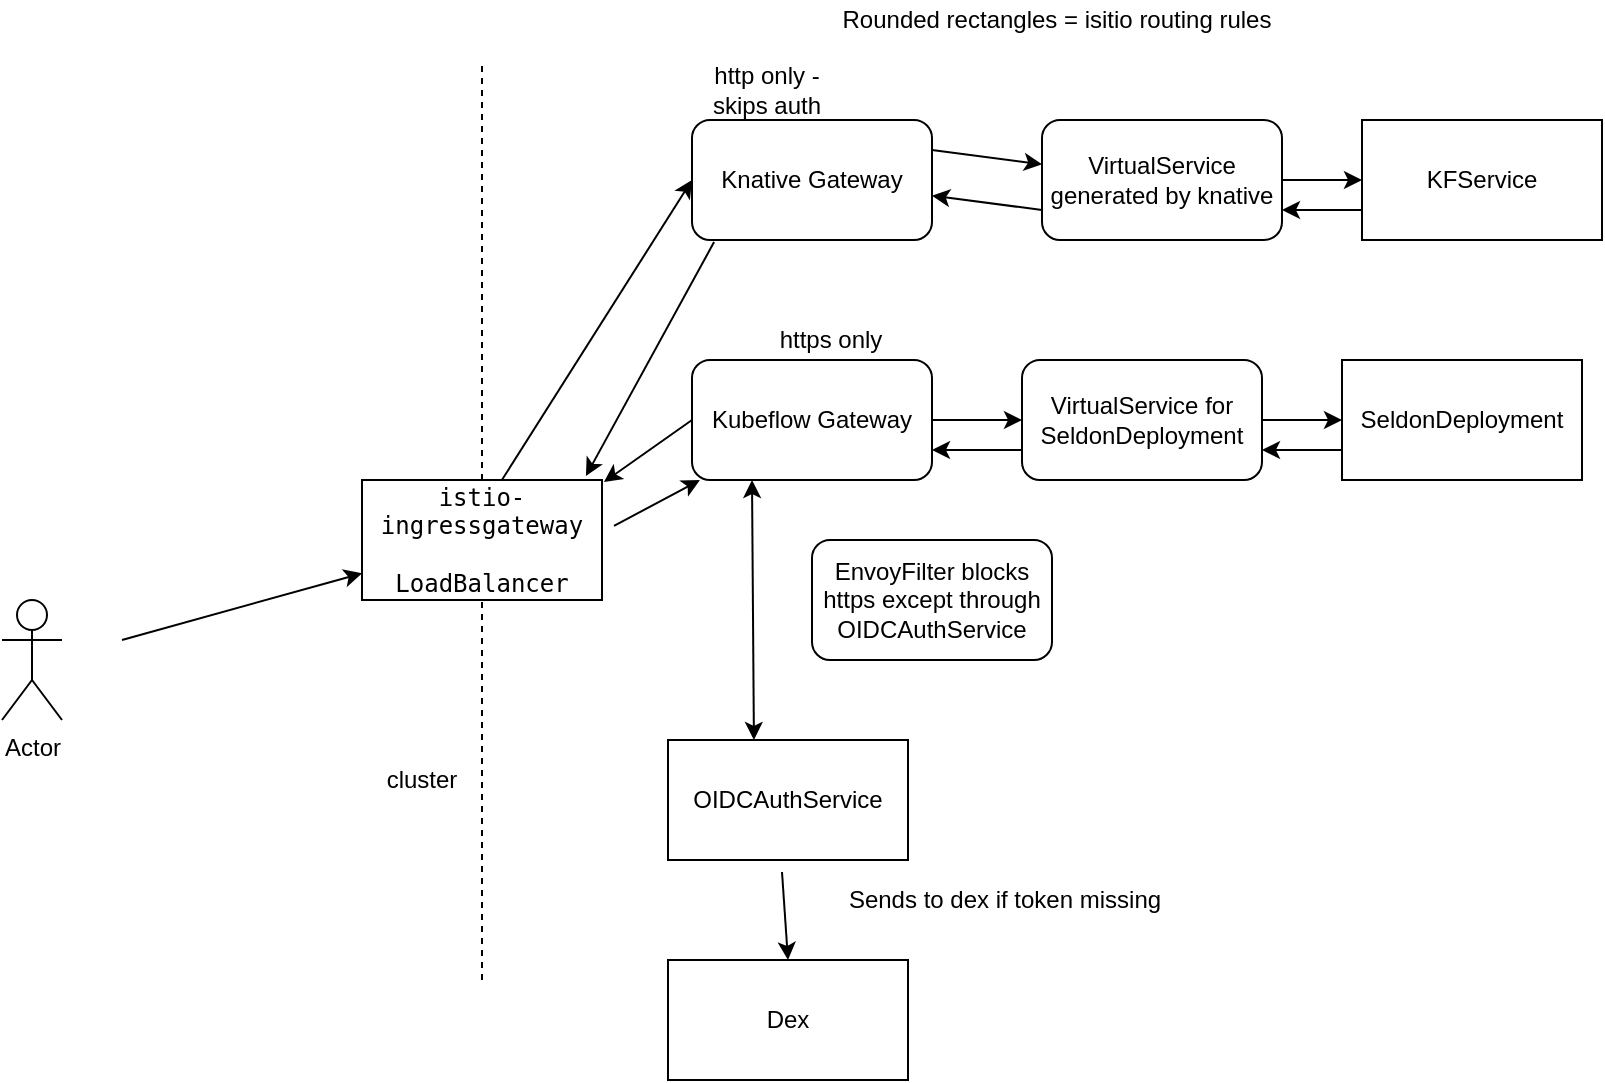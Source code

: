 <mxfile version="11.3.1" type="github" pages="1"><diagram id="OI4nqgoWG-v5oteYRDYx" name="Page-1"><mxGraphModel dx="1890" dy="701" grid="1" gridSize="10" guides="1" tooltips="1" connect="1" arrows="1" fold="1" page="1" pageScale="1" pageWidth="827" pageHeight="1169" math="0" shadow="0"><root><mxCell id="0"/><mxCell id="1" parent="0"/><mxCell id="VStFsKHCJBiPKA8dSZbI-1" value="Actor" style="shape=umlActor;verticalLabelPosition=bottom;labelBackgroundColor=#ffffff;verticalAlign=top;html=1;outlineConnect=0;" parent="1" vertex="1"><mxGeometry x="70" y="300" width="30" height="60" as="geometry"/></mxCell><mxCell id="VStFsKHCJBiPKA8dSZbI-2" value="" style="endArrow=classic;html=1;" parent="1" target="VStFsKHCJBiPKA8dSZbI-3" edge="1"><mxGeometry width="50" height="50" relative="1" as="geometry"><mxPoint x="130" y="320" as="sourcePoint"/><mxPoint x="120" y="400" as="targetPoint"/></mxGeometry></mxCell><mxCell id="VStFsKHCJBiPKA8dSZbI-3" value="&lt;span style=&quot;font-family: monospace&quot;&gt;&lt;span style=&quot;background-color: rgb(255 , 255 , 255)&quot;&gt;istio-ingressgateway&lt;br&gt;&lt;/span&gt;&lt;br&gt;LoadBalancer&lt;br&gt;&lt;/span&gt;" style="rounded=0;whiteSpace=wrap;html=1;" parent="1" vertex="1"><mxGeometry x="250" y="240" width="120" height="60" as="geometry"/></mxCell><mxCell id="VStFsKHCJBiPKA8dSZbI-4" value="" style="endArrow=none;dashed=1;html=1;" parent="1" target="VStFsKHCJBiPKA8dSZbI-3" edge="1"><mxGeometry width="50" height="50" relative="1" as="geometry"><mxPoint x="310" y="490" as="sourcePoint"/><mxPoint x="130" y="300" as="targetPoint"/></mxGeometry></mxCell><mxCell id="VStFsKHCJBiPKA8dSZbI-5" value="" style="endArrow=none;dashed=1;html=1;exitX=0.5;exitY=0;exitDx=0;exitDy=0;" parent="1" source="VStFsKHCJBiPKA8dSZbI-3" edge="1"><mxGeometry width="50" height="50" relative="1" as="geometry"><mxPoint x="80" y="560" as="sourcePoint"/><mxPoint x="310" y="30" as="targetPoint"/></mxGeometry></mxCell><mxCell id="VStFsKHCJBiPKA8dSZbI-6" value="cluster" style="text;html=1;strokeColor=none;fillColor=none;align=center;verticalAlign=middle;whiteSpace=wrap;rounded=0;" parent="1" vertex="1"><mxGeometry x="260" y="380" width="40" height="20" as="geometry"/></mxCell><mxCell id="VStFsKHCJBiPKA8dSZbI-9" value="Kubeflow Gateway" style="rounded=1;whiteSpace=wrap;html=1;" parent="1" vertex="1"><mxGeometry x="415" y="180" width="120" height="60" as="geometry"/></mxCell><mxCell id="VStFsKHCJBiPKA8dSZbI-10" value="VirtualService for SeldonDeployment" style="rounded=1;whiteSpace=wrap;html=1;" parent="1" vertex="1"><mxGeometry x="580" y="180" width="120" height="60" as="geometry"/></mxCell><mxCell id="VStFsKHCJBiPKA8dSZbI-11" value="SeldonDeployment" style="rounded=0;whiteSpace=wrap;html=1;" parent="1" vertex="1"><mxGeometry x="740" y="180" width="120" height="60" as="geometry"/></mxCell><mxCell id="VStFsKHCJBiPKA8dSZbI-12" value="EnvoyFilter blocks https except through OIDCAuthService" style="rounded=1;whiteSpace=wrap;html=1;" parent="1" vertex="1"><mxGeometry x="475" y="270" width="120" height="60" as="geometry"/></mxCell><mxCell id="VStFsKHCJBiPKA8dSZbI-13" value="OIDCAuthService" style="rounded=0;whiteSpace=wrap;html=1;" parent="1" vertex="1"><mxGeometry x="403" y="370" width="120" height="60" as="geometry"/></mxCell><mxCell id="VStFsKHCJBiPKA8dSZbI-14" value="Dex" style="rounded=0;whiteSpace=wrap;html=1;" parent="1" vertex="1"><mxGeometry x="403" y="480" width="120" height="60" as="geometry"/></mxCell><mxCell id="VStFsKHCJBiPKA8dSZbI-15" value="Sends to dex if token missing" style="text;html=1;strokeColor=none;fillColor=none;align=center;verticalAlign=middle;whiteSpace=wrap;rounded=0;" parent="1" vertex="1"><mxGeometry x="463" y="440" width="217" height="20" as="geometry"/></mxCell><mxCell id="VStFsKHCJBiPKA8dSZbI-16" value="" style="endArrow=classic;html=1;entryX=0.5;entryY=0;entryDx=0;entryDy=0;" parent="1" target="VStFsKHCJBiPKA8dSZbI-14" edge="1"><mxGeometry width="50" height="50" relative="1" as="geometry"><mxPoint x="460" y="436" as="sourcePoint"/><mxPoint x="120" y="610" as="targetPoint"/></mxGeometry></mxCell><mxCell id="VStFsKHCJBiPKA8dSZbI-17" value="" style="endArrow=classic;startArrow=classic;html=1;entryX=0.25;entryY=1;entryDx=0;entryDy=0;exitX=0.358;exitY=0;exitDx=0;exitDy=0;exitPerimeter=0;" parent="1" source="VStFsKHCJBiPKA8dSZbI-13" target="VStFsKHCJBiPKA8dSZbI-9" edge="1"><mxGeometry width="50" height="50" relative="1" as="geometry"><mxPoint x="70" y="660" as="sourcePoint"/><mxPoint x="120" y="610" as="targetPoint"/></mxGeometry></mxCell><mxCell id="VStFsKHCJBiPKA8dSZbI-18" value="" style="endArrow=classic;html=1;exitX=1.05;exitY=0.383;exitDx=0;exitDy=0;exitPerimeter=0;" parent="1" source="VStFsKHCJBiPKA8dSZbI-3" target="VStFsKHCJBiPKA8dSZbI-9" edge="1"><mxGeometry width="50" height="50" relative="1" as="geometry"><mxPoint x="70" y="660" as="sourcePoint"/><mxPoint x="120" y="610" as="targetPoint"/></mxGeometry></mxCell><mxCell id="VStFsKHCJBiPKA8dSZbI-19" value="Rounded rectangles = isitio routing rules" style="text;html=1;strokeColor=none;fillColor=none;align=center;verticalAlign=middle;whiteSpace=wrap;rounded=0;" parent="1" vertex="1"><mxGeometry x="425" width="345" height="20" as="geometry"/></mxCell><mxCell id="VStFsKHCJBiPKA8dSZbI-20" value="" style="endArrow=classic;html=1;exitX=1;exitY=0.5;exitDx=0;exitDy=0;" parent="1" source="VStFsKHCJBiPKA8dSZbI-9" target="VStFsKHCJBiPKA8dSZbI-10" edge="1"><mxGeometry width="50" height="50" relative="1" as="geometry"><mxPoint x="70" y="660" as="sourcePoint"/><mxPoint x="120" y="610" as="targetPoint"/></mxGeometry></mxCell><mxCell id="VStFsKHCJBiPKA8dSZbI-21" value="" style="endArrow=classic;html=1;exitX=1;exitY=0.5;exitDx=0;exitDy=0;" parent="1" source="VStFsKHCJBiPKA8dSZbI-10" target="VStFsKHCJBiPKA8dSZbI-11" edge="1"><mxGeometry width="50" height="50" relative="1" as="geometry"><mxPoint x="70" y="660" as="sourcePoint"/><mxPoint x="120" y="610" as="targetPoint"/></mxGeometry></mxCell><mxCell id="VStFsKHCJBiPKA8dSZbI-22" value="" style="endArrow=classic;html=1;exitX=0;exitY=0.75;exitDx=0;exitDy=0;entryX=1;entryY=0.75;entryDx=0;entryDy=0;" parent="1" source="VStFsKHCJBiPKA8dSZbI-11" target="VStFsKHCJBiPKA8dSZbI-10" edge="1"><mxGeometry width="50" height="50" relative="1" as="geometry"><mxPoint x="70" y="660" as="sourcePoint"/><mxPoint x="120" y="610" as="targetPoint"/></mxGeometry></mxCell><mxCell id="VStFsKHCJBiPKA8dSZbI-23" value="" style="endArrow=classic;html=1;exitX=0;exitY=0.75;exitDx=0;exitDy=0;entryX=1;entryY=0.75;entryDx=0;entryDy=0;" parent="1" source="VStFsKHCJBiPKA8dSZbI-10" target="VStFsKHCJBiPKA8dSZbI-9" edge="1"><mxGeometry width="50" height="50" relative="1" as="geometry"><mxPoint x="70" y="660" as="sourcePoint"/><mxPoint x="120" y="610" as="targetPoint"/></mxGeometry></mxCell><mxCell id="VStFsKHCJBiPKA8dSZbI-24" value="" style="endArrow=classic;html=1;exitX=0;exitY=0.5;exitDx=0;exitDy=0;entryX=1.008;entryY=0.017;entryDx=0;entryDy=0;entryPerimeter=0;" parent="1" source="VStFsKHCJBiPKA8dSZbI-9" target="VStFsKHCJBiPKA8dSZbI-3" edge="1"><mxGeometry width="50" height="50" relative="1" as="geometry"><mxPoint x="70" y="660" as="sourcePoint"/><mxPoint x="120" y="610" as="targetPoint"/></mxGeometry></mxCell><mxCell id="lUTzXuldGZJKrlgzHEQs-4" value="Knative Gateway" style="rounded=1;whiteSpace=wrap;html=1;" vertex="1" parent="1"><mxGeometry x="415" y="60" width="120" height="60" as="geometry"/></mxCell><mxCell id="lUTzXuldGZJKrlgzHEQs-5" value="" style="endArrow=classic;html=1;exitX=0.583;exitY=0;exitDx=0;exitDy=0;exitPerimeter=0;entryX=0;entryY=0.5;entryDx=0;entryDy=0;" edge="1" parent="1" source="VStFsKHCJBiPKA8dSZbI-3" target="lUTzXuldGZJKrlgzHEQs-4"><mxGeometry width="50" height="50" relative="1" as="geometry"><mxPoint x="70" y="610" as="sourcePoint"/><mxPoint x="120" y="560" as="targetPoint"/></mxGeometry></mxCell><mxCell id="lUTzXuldGZJKrlgzHEQs-6" value="" style="endArrow=classic;html=1;exitX=0.092;exitY=1.017;exitDx=0;exitDy=0;exitPerimeter=0;entryX=0.933;entryY=-0.033;entryDx=0;entryDy=0;entryPerimeter=0;" edge="1" parent="1" source="lUTzXuldGZJKrlgzHEQs-4" target="VStFsKHCJBiPKA8dSZbI-3"><mxGeometry width="50" height="50" relative="1" as="geometry"><mxPoint x="70" y="610" as="sourcePoint"/><mxPoint x="120" y="560" as="targetPoint"/></mxGeometry></mxCell><mxCell id="lUTzXuldGZJKrlgzHEQs-7" value="VirtualService generated by knative" style="rounded=1;whiteSpace=wrap;html=1;" vertex="1" parent="1"><mxGeometry x="590" y="60" width="120" height="60" as="geometry"/></mxCell><mxCell id="lUTzXuldGZJKrlgzHEQs-8" value="KFService" style="rounded=0;whiteSpace=wrap;html=1;" vertex="1" parent="1"><mxGeometry x="750" y="60" width="120" height="60" as="geometry"/></mxCell><mxCell id="lUTzXuldGZJKrlgzHEQs-9" value="" style="endArrow=classic;html=1;exitX=1;exitY=0.5;exitDx=0;exitDy=0;" edge="1" source="lUTzXuldGZJKrlgzHEQs-7" target="lUTzXuldGZJKrlgzHEQs-8" parent="1"><mxGeometry width="50" height="50" relative="1" as="geometry"><mxPoint x="80" y="540" as="sourcePoint"/><mxPoint x="130" y="490" as="targetPoint"/></mxGeometry></mxCell><mxCell id="lUTzXuldGZJKrlgzHEQs-10" value="" style="endArrow=classic;html=1;exitX=0;exitY=0.75;exitDx=0;exitDy=0;entryX=1;entryY=0.75;entryDx=0;entryDy=0;" edge="1" source="lUTzXuldGZJKrlgzHEQs-8" target="lUTzXuldGZJKrlgzHEQs-7" parent="1"><mxGeometry width="50" height="50" relative="1" as="geometry"><mxPoint x="80" y="540" as="sourcePoint"/><mxPoint x="130" y="490" as="targetPoint"/></mxGeometry></mxCell><mxCell id="lUTzXuldGZJKrlgzHEQs-15" value="" style="endArrow=classic;html=1;exitX=1;exitY=0.25;exitDx=0;exitDy=0;" edge="1" parent="1" source="lUTzXuldGZJKrlgzHEQs-4" target="lUTzXuldGZJKrlgzHEQs-7"><mxGeometry width="50" height="50" relative="1" as="geometry"><mxPoint x="70" y="610" as="sourcePoint"/><mxPoint x="120" y="560" as="targetPoint"/></mxGeometry></mxCell><mxCell id="lUTzXuldGZJKrlgzHEQs-16" value="" style="endArrow=classic;html=1;exitX=0;exitY=0.75;exitDx=0;exitDy=0;" edge="1" parent="1" source="lUTzXuldGZJKrlgzHEQs-7" target="lUTzXuldGZJKrlgzHEQs-4"><mxGeometry width="50" height="50" relative="1" as="geometry"><mxPoint x="70" y="610" as="sourcePoint"/><mxPoint x="120" y="560" as="targetPoint"/></mxGeometry></mxCell><mxCell id="lUTzXuldGZJKrlgzHEQs-17" value="https only" style="text;html=1;strokeColor=none;fillColor=none;align=center;verticalAlign=middle;whiteSpace=wrap;rounded=0;" vertex="1" parent="1"><mxGeometry x="446" y="160" width="77" height="20" as="geometry"/></mxCell><mxCell id="lUTzXuldGZJKrlgzHEQs-18" value="http only - skips auth" style="text;html=1;strokeColor=none;fillColor=none;align=center;verticalAlign=middle;whiteSpace=wrap;rounded=0;" vertex="1" parent="1"><mxGeometry x="414" y="35" width="77" height="20" as="geometry"/></mxCell></root></mxGraphModel></diagram></mxfile>